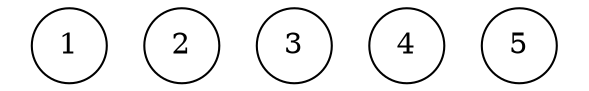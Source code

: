 digraph g1 {
  graph [pad="0.212,0.055"]
  node [shape=circle]
  1 [pos="2,0!"]
  2 [pos="1.414,1.414!"]
  3 [pos="0,2!"]
  4 [pos="-2,0!"]
  5 [pos="0,-2!"]
}

